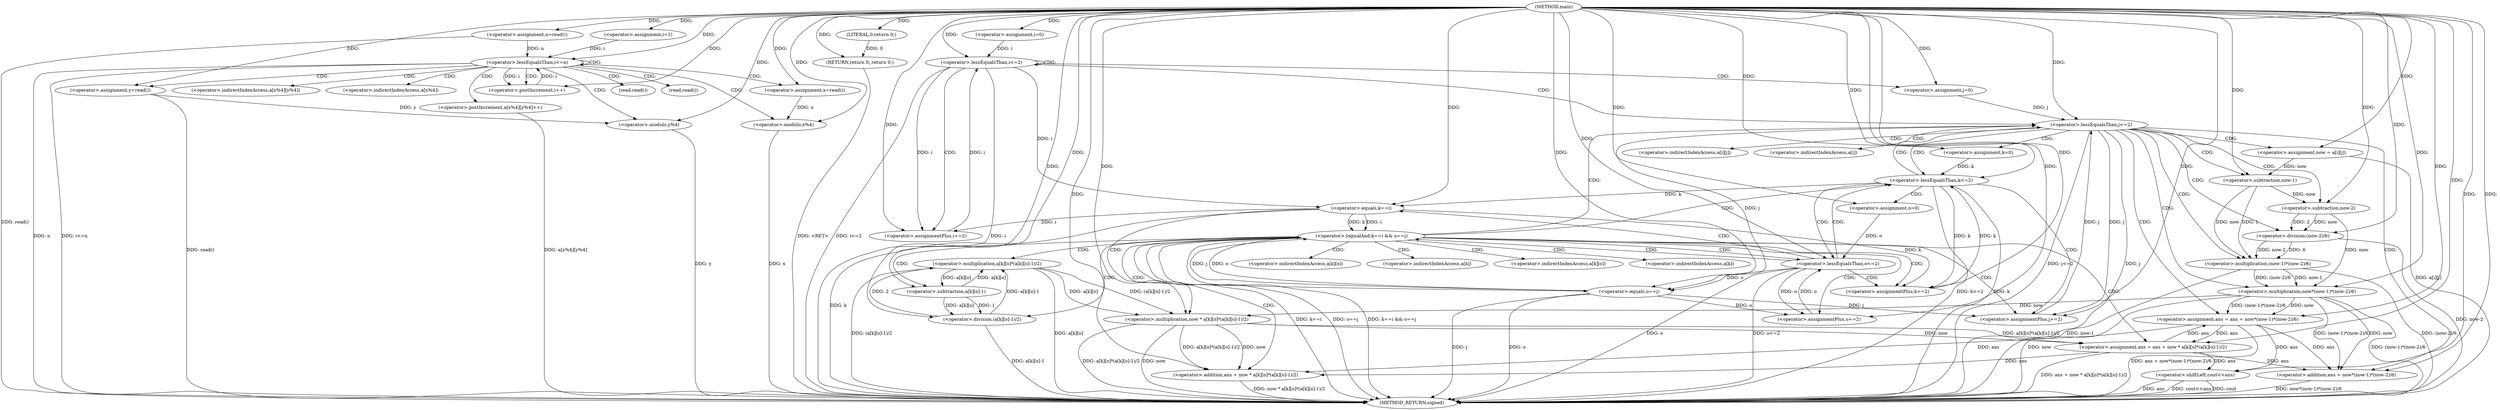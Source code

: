 digraph "main" {  
"1000159" [label = "(METHOD,main)" ]
"1000298" [label = "(METHOD_RETURN,signed)" ]
"1000161" [label = "(<operator>.assignment,n=read())" ]
"1000293" [label = "(<operator>.shiftLeft,cout<<ans)" ]
"1000296" [label = "(RETURN,return 0;,return 0;)" ]
"1000166" [label = "(<operator>.assignment,i=1)" ]
"1000169" [label = "(<operator>.lessEqualsThan,i<=n)" ]
"1000172" [label = "(<operator>.postIncrement,i++)" ]
"1000195" [label = "(<operator>.assignment,i=0)" ]
"1000198" [label = "(<operator>.lessEqualsThan,i<=2)" ]
"1000201" [label = "(<operator>.assignmentPlus,i+=2)" ]
"1000297" [label = "(LITERAL,0,return 0;)" ]
"1000176" [label = "(<operator>.assignment,x=read())" ]
"1000180" [label = "(<operator>.assignment,y=read())" ]
"1000183" [label = "(<operator>.postIncrement,a[x%4][y%4]++)" ]
"1000206" [label = "(<operator>.assignment,j=0)" ]
"1000209" [label = "(<operator>.lessEqualsThan,j<=2)" ]
"1000212" [label = "(<operator>.assignmentPlus,j+=2)" ]
"1000217" [label = "(<operator>.assignment,now = a[i][j])" ]
"1000224" [label = "(<operator>.assignment,ans = ans + now*(now-1)*(now-2)/6)" ]
"1000241" [label = "(<operator>.assignment,k=0)" ]
"1000244" [label = "(<operator>.lessEqualsThan,k<=2)" ]
"1000247" [label = "(<operator>.assignmentPlus,k+=2)" ]
"1000190" [label = "(<operator>.modulo,y%4)" ]
"1000226" [label = "(<operator>.addition,ans + now*(now-1)*(now-2)/6)" ]
"1000187" [label = "(<operator>.modulo,x%4)" ]
"1000228" [label = "(<operator>.multiplication,now*(now-1)*(now-2)/6)" ]
"1000253" [label = "(<operator>.assignment,o=0)" ]
"1000256" [label = "(<operator>.lessEqualsThan,o<=2)" ]
"1000259" [label = "(<operator>.assignmentPlus,o+=2)" ]
"1000230" [label = "(<operator>.multiplication,(now-1)*(now-2)/6)" ]
"1000272" [label = "(<operator>.assignment,ans = ans + now * a[k][o]*(a[k][o]-1)/2)" ]
"1000231" [label = "(<operator>.subtraction,now-1)" ]
"1000234" [label = "(<operator>.division,(now-2)/6)" ]
"1000264" [label = "(<operator>.logicalAnd,k==i && o==j)" ]
"1000235" [label = "(<operator>.subtraction,now-2)" ]
"1000274" [label = "(<operator>.addition,ans + now * a[k][o]*(a[k][o]-1)/2)" ]
"1000265" [label = "(<operator>.equals,k==i)" ]
"1000268" [label = "(<operator>.equals,o==j)" ]
"1000276" [label = "(<operator>.multiplication,now * a[k][o]*(a[k][o]-1)/2)" ]
"1000278" [label = "(<operator>.multiplication,a[k][o]*(a[k][o]-1)/2)" ]
"1000284" [label = "(<operator>.division,(a[k][o]-1)/2)" ]
"1000285" [label = "(<operator>.subtraction,a[k][o]-1)" ]
"1000178" [label = "(read,read())" ]
"1000182" [label = "(read,read())" ]
"1000184" [label = "(<operator>.indirectIndexAccess,a[x%4][y%4])" ]
"1000185" [label = "(<operator>.indirectIndexAccess,a[x%4])" ]
"1000219" [label = "(<operator>.indirectIndexAccess,a[i][j])" ]
"1000220" [label = "(<operator>.indirectIndexAccess,a[i])" ]
"1000279" [label = "(<operator>.indirectIndexAccess,a[k][o])" ]
"1000280" [label = "(<operator>.indirectIndexAccess,a[k])" ]
"1000286" [label = "(<operator>.indirectIndexAccess,a[k][o])" ]
"1000287" [label = "(<operator>.indirectIndexAccess,a[k])" ]
  "1000296" -> "1000298"  [ label = "DDG: <RET>"] 
  "1000161" -> "1000298"  [ label = "DDG: read()"] 
  "1000169" -> "1000298"  [ label = "DDG: n"] 
  "1000169" -> "1000298"  [ label = "DDG: i<=n"] 
  "1000198" -> "1000298"  [ label = "DDG: i"] 
  "1000198" -> "1000298"  [ label = "DDG: i<=2"] 
  "1000293" -> "1000298"  [ label = "DDG: ans"] 
  "1000293" -> "1000298"  [ label = "DDG: cout<<ans"] 
  "1000209" -> "1000298"  [ label = "DDG: j"] 
  "1000209" -> "1000298"  [ label = "DDG: j<=2"] 
  "1000217" -> "1000298"  [ label = "DDG: a[i][j]"] 
  "1000228" -> "1000298"  [ label = "DDG: now"] 
  "1000230" -> "1000298"  [ label = "DDG: now-1"] 
  "1000234" -> "1000298"  [ label = "DDG: now-2"] 
  "1000230" -> "1000298"  [ label = "DDG: (now-2)/6"] 
  "1000228" -> "1000298"  [ label = "DDG: (now-1)*(now-2)/6"] 
  "1000226" -> "1000298"  [ label = "DDG: now*(now-1)*(now-2)/6"] 
  "1000224" -> "1000298"  [ label = "DDG: ans + now*(now-1)*(now-2)/6"] 
  "1000244" -> "1000298"  [ label = "DDG: k"] 
  "1000244" -> "1000298"  [ label = "DDG: k<=2"] 
  "1000256" -> "1000298"  [ label = "DDG: o"] 
  "1000256" -> "1000298"  [ label = "DDG: o<=2"] 
  "1000265" -> "1000298"  [ label = "DDG: k"] 
  "1000264" -> "1000298"  [ label = "DDG: k==i"] 
  "1000268" -> "1000298"  [ label = "DDG: o"] 
  "1000268" -> "1000298"  [ label = "DDG: j"] 
  "1000264" -> "1000298"  [ label = "DDG: o==j"] 
  "1000264" -> "1000298"  [ label = "DDG: k==i && o==j"] 
  "1000276" -> "1000298"  [ label = "DDG: now"] 
  "1000278" -> "1000298"  [ label = "DDG: a[k][o]"] 
  "1000284" -> "1000298"  [ label = "DDG: a[k][o]-1"] 
  "1000278" -> "1000298"  [ label = "DDG: (a[k][o]-1)/2"] 
  "1000276" -> "1000298"  [ label = "DDG: a[k][o]*(a[k][o]-1)/2"] 
  "1000274" -> "1000298"  [ label = "DDG: now * a[k][o]*(a[k][o]-1)/2"] 
  "1000272" -> "1000298"  [ label = "DDG: ans + now * a[k][o]*(a[k][o]-1)/2"] 
  "1000180" -> "1000298"  [ label = "DDG: read()"] 
  "1000187" -> "1000298"  [ label = "DDG: x"] 
  "1000190" -> "1000298"  [ label = "DDG: y"] 
  "1000183" -> "1000298"  [ label = "DDG: a[x%4][y%4]"] 
  "1000293" -> "1000298"  [ label = "DDG: cout"] 
  "1000159" -> "1000161"  [ label = "DDG: "] 
  "1000297" -> "1000296"  [ label = "DDG: 0"] 
  "1000159" -> "1000296"  [ label = "DDG: "] 
  "1000159" -> "1000166"  [ label = "DDG: "] 
  "1000159" -> "1000195"  [ label = "DDG: "] 
  "1000159" -> "1000201"  [ label = "DDG: "] 
  "1000159" -> "1000293"  [ label = "DDG: "] 
  "1000224" -> "1000293"  [ label = "DDG: ans"] 
  "1000272" -> "1000293"  [ label = "DDG: ans"] 
  "1000159" -> "1000297"  [ label = "DDG: "] 
  "1000166" -> "1000169"  [ label = "DDG: i"] 
  "1000172" -> "1000169"  [ label = "DDG: i"] 
  "1000159" -> "1000169"  [ label = "DDG: "] 
  "1000161" -> "1000169"  [ label = "DDG: n"] 
  "1000169" -> "1000172"  [ label = "DDG: i"] 
  "1000159" -> "1000172"  [ label = "DDG: "] 
  "1000159" -> "1000176"  [ label = "DDG: "] 
  "1000159" -> "1000180"  [ label = "DDG: "] 
  "1000195" -> "1000198"  [ label = "DDG: i"] 
  "1000201" -> "1000198"  [ label = "DDG: i"] 
  "1000159" -> "1000198"  [ label = "DDG: "] 
  "1000198" -> "1000201"  [ label = "DDG: i"] 
  "1000265" -> "1000201"  [ label = "DDG: i"] 
  "1000159" -> "1000206"  [ label = "DDG: "] 
  "1000159" -> "1000212"  [ label = "DDG: "] 
  "1000206" -> "1000209"  [ label = "DDG: j"] 
  "1000212" -> "1000209"  [ label = "DDG: j"] 
  "1000159" -> "1000209"  [ label = "DDG: "] 
  "1000209" -> "1000212"  [ label = "DDG: j"] 
  "1000268" -> "1000212"  [ label = "DDG: j"] 
  "1000272" -> "1000224"  [ label = "DDG: ans"] 
  "1000159" -> "1000224"  [ label = "DDG: "] 
  "1000228" -> "1000224"  [ label = "DDG: (now-1)*(now-2)/6"] 
  "1000228" -> "1000224"  [ label = "DDG: now"] 
  "1000159" -> "1000217"  [ label = "DDG: "] 
  "1000159" -> "1000241"  [ label = "DDG: "] 
  "1000159" -> "1000247"  [ label = "DDG: "] 
  "1000180" -> "1000190"  [ label = "DDG: y"] 
  "1000159" -> "1000190"  [ label = "DDG: "] 
  "1000224" -> "1000226"  [ label = "DDG: ans"] 
  "1000272" -> "1000226"  [ label = "DDG: ans"] 
  "1000159" -> "1000226"  [ label = "DDG: "] 
  "1000228" -> "1000226"  [ label = "DDG: (now-1)*(now-2)/6"] 
  "1000228" -> "1000226"  [ label = "DDG: now"] 
  "1000241" -> "1000244"  [ label = "DDG: k"] 
  "1000247" -> "1000244"  [ label = "DDG: k"] 
  "1000159" -> "1000244"  [ label = "DDG: "] 
  "1000244" -> "1000247"  [ label = "DDG: k"] 
  "1000265" -> "1000247"  [ label = "DDG: k"] 
  "1000176" -> "1000187"  [ label = "DDG: x"] 
  "1000159" -> "1000187"  [ label = "DDG: "] 
  "1000235" -> "1000228"  [ label = "DDG: now"] 
  "1000159" -> "1000228"  [ label = "DDG: "] 
  "1000230" -> "1000228"  [ label = "DDG: now-1"] 
  "1000230" -> "1000228"  [ label = "DDG: (now-2)/6"] 
  "1000159" -> "1000253"  [ label = "DDG: "] 
  "1000159" -> "1000259"  [ label = "DDG: "] 
  "1000231" -> "1000230"  [ label = "DDG: 1"] 
  "1000231" -> "1000230"  [ label = "DDG: now"] 
  "1000234" -> "1000230"  [ label = "DDG: now-2"] 
  "1000234" -> "1000230"  [ label = "DDG: 6"] 
  "1000253" -> "1000256"  [ label = "DDG: o"] 
  "1000259" -> "1000256"  [ label = "DDG: o"] 
  "1000159" -> "1000256"  [ label = "DDG: "] 
  "1000256" -> "1000259"  [ label = "DDG: o"] 
  "1000268" -> "1000259"  [ label = "DDG: o"] 
  "1000276" -> "1000272"  [ label = "DDG: a[k][o]*(a[k][o]-1)/2"] 
  "1000276" -> "1000272"  [ label = "DDG: now"] 
  "1000224" -> "1000272"  [ label = "DDG: ans"] 
  "1000159" -> "1000272"  [ label = "DDG: "] 
  "1000217" -> "1000231"  [ label = "DDG: now"] 
  "1000159" -> "1000231"  [ label = "DDG: "] 
  "1000235" -> "1000234"  [ label = "DDG: now"] 
  "1000235" -> "1000234"  [ label = "DDG: 2"] 
  "1000159" -> "1000234"  [ label = "DDG: "] 
  "1000231" -> "1000235"  [ label = "DDG: now"] 
  "1000159" -> "1000235"  [ label = "DDG: "] 
  "1000265" -> "1000264"  [ label = "DDG: i"] 
  "1000265" -> "1000264"  [ label = "DDG: k"] 
  "1000268" -> "1000264"  [ label = "DDG: o"] 
  "1000268" -> "1000264"  [ label = "DDG: j"] 
  "1000224" -> "1000274"  [ label = "DDG: ans"] 
  "1000272" -> "1000274"  [ label = "DDG: ans"] 
  "1000159" -> "1000274"  [ label = "DDG: "] 
  "1000276" -> "1000274"  [ label = "DDG: a[k][o]*(a[k][o]-1)/2"] 
  "1000276" -> "1000274"  [ label = "DDG: now"] 
  "1000244" -> "1000265"  [ label = "DDG: k"] 
  "1000159" -> "1000265"  [ label = "DDG: "] 
  "1000198" -> "1000265"  [ label = "DDG: i"] 
  "1000256" -> "1000268"  [ label = "DDG: o"] 
  "1000159" -> "1000268"  [ label = "DDG: "] 
  "1000209" -> "1000268"  [ label = "DDG: j"] 
  "1000228" -> "1000276"  [ label = "DDG: now"] 
  "1000159" -> "1000276"  [ label = "DDG: "] 
  "1000278" -> "1000276"  [ label = "DDG: (a[k][o]-1)/2"] 
  "1000278" -> "1000276"  [ label = "DDG: a[k][o]"] 
  "1000285" -> "1000278"  [ label = "DDG: a[k][o]"] 
  "1000284" -> "1000278"  [ label = "DDG: a[k][o]-1"] 
  "1000284" -> "1000278"  [ label = "DDG: 2"] 
  "1000285" -> "1000284"  [ label = "DDG: 1"] 
  "1000285" -> "1000284"  [ label = "DDG: a[k][o]"] 
  "1000159" -> "1000284"  [ label = "DDG: "] 
  "1000278" -> "1000285"  [ label = "DDG: a[k][o]"] 
  "1000159" -> "1000285"  [ label = "DDG: "] 
  "1000169" -> "1000182"  [ label = "CDG: "] 
  "1000169" -> "1000180"  [ label = "CDG: "] 
  "1000169" -> "1000183"  [ label = "CDG: "] 
  "1000169" -> "1000190"  [ label = "CDG: "] 
  "1000169" -> "1000176"  [ label = "CDG: "] 
  "1000169" -> "1000187"  [ label = "CDG: "] 
  "1000169" -> "1000185"  [ label = "CDG: "] 
  "1000169" -> "1000172"  [ label = "CDG: "] 
  "1000169" -> "1000169"  [ label = "CDG: "] 
  "1000169" -> "1000178"  [ label = "CDG: "] 
  "1000169" -> "1000184"  [ label = "CDG: "] 
  "1000198" -> "1000206"  [ label = "CDG: "] 
  "1000198" -> "1000201"  [ label = "CDG: "] 
  "1000198" -> "1000198"  [ label = "CDG: "] 
  "1000198" -> "1000209"  [ label = "CDG: "] 
  "1000209" -> "1000244"  [ label = "CDG: "] 
  "1000209" -> "1000219"  [ label = "CDG: "] 
  "1000209" -> "1000235"  [ label = "CDG: "] 
  "1000209" -> "1000220"  [ label = "CDG: "] 
  "1000209" -> "1000224"  [ label = "CDG: "] 
  "1000209" -> "1000217"  [ label = "CDG: "] 
  "1000209" -> "1000226"  [ label = "CDG: "] 
  "1000209" -> "1000230"  [ label = "CDG: "] 
  "1000209" -> "1000234"  [ label = "CDG: "] 
  "1000209" -> "1000231"  [ label = "CDG: "] 
  "1000209" -> "1000241"  [ label = "CDG: "] 
  "1000209" -> "1000228"  [ label = "CDG: "] 
  "1000244" -> "1000212"  [ label = "CDG: "] 
  "1000244" -> "1000253"  [ label = "CDG: "] 
  "1000244" -> "1000209"  [ label = "CDG: "] 
  "1000244" -> "1000256"  [ label = "CDG: "] 
  "1000256" -> "1000244"  [ label = "CDG: "] 
  "1000256" -> "1000247"  [ label = "CDG: "] 
  "1000256" -> "1000265"  [ label = "CDG: "] 
  "1000256" -> "1000264"  [ label = "CDG: "] 
  "1000264" -> "1000285"  [ label = "CDG: "] 
  "1000264" -> "1000276"  [ label = "CDG: "] 
  "1000264" -> "1000274"  [ label = "CDG: "] 
  "1000264" -> "1000259"  [ label = "CDG: "] 
  "1000264" -> "1000284"  [ label = "CDG: "] 
  "1000264" -> "1000279"  [ label = "CDG: "] 
  "1000264" -> "1000286"  [ label = "CDG: "] 
  "1000264" -> "1000272"  [ label = "CDG: "] 
  "1000264" -> "1000280"  [ label = "CDG: "] 
  "1000264" -> "1000278"  [ label = "CDG: "] 
  "1000264" -> "1000287"  [ label = "CDG: "] 
  "1000264" -> "1000256"  [ label = "CDG: "] 
  "1000264" -> "1000244"  [ label = "CDG: "] 
  "1000264" -> "1000247"  [ label = "CDG: "] 
  "1000264" -> "1000212"  [ label = "CDG: "] 
  "1000264" -> "1000209"  [ label = "CDG: "] 
  "1000265" -> "1000268"  [ label = "CDG: "] 
}
